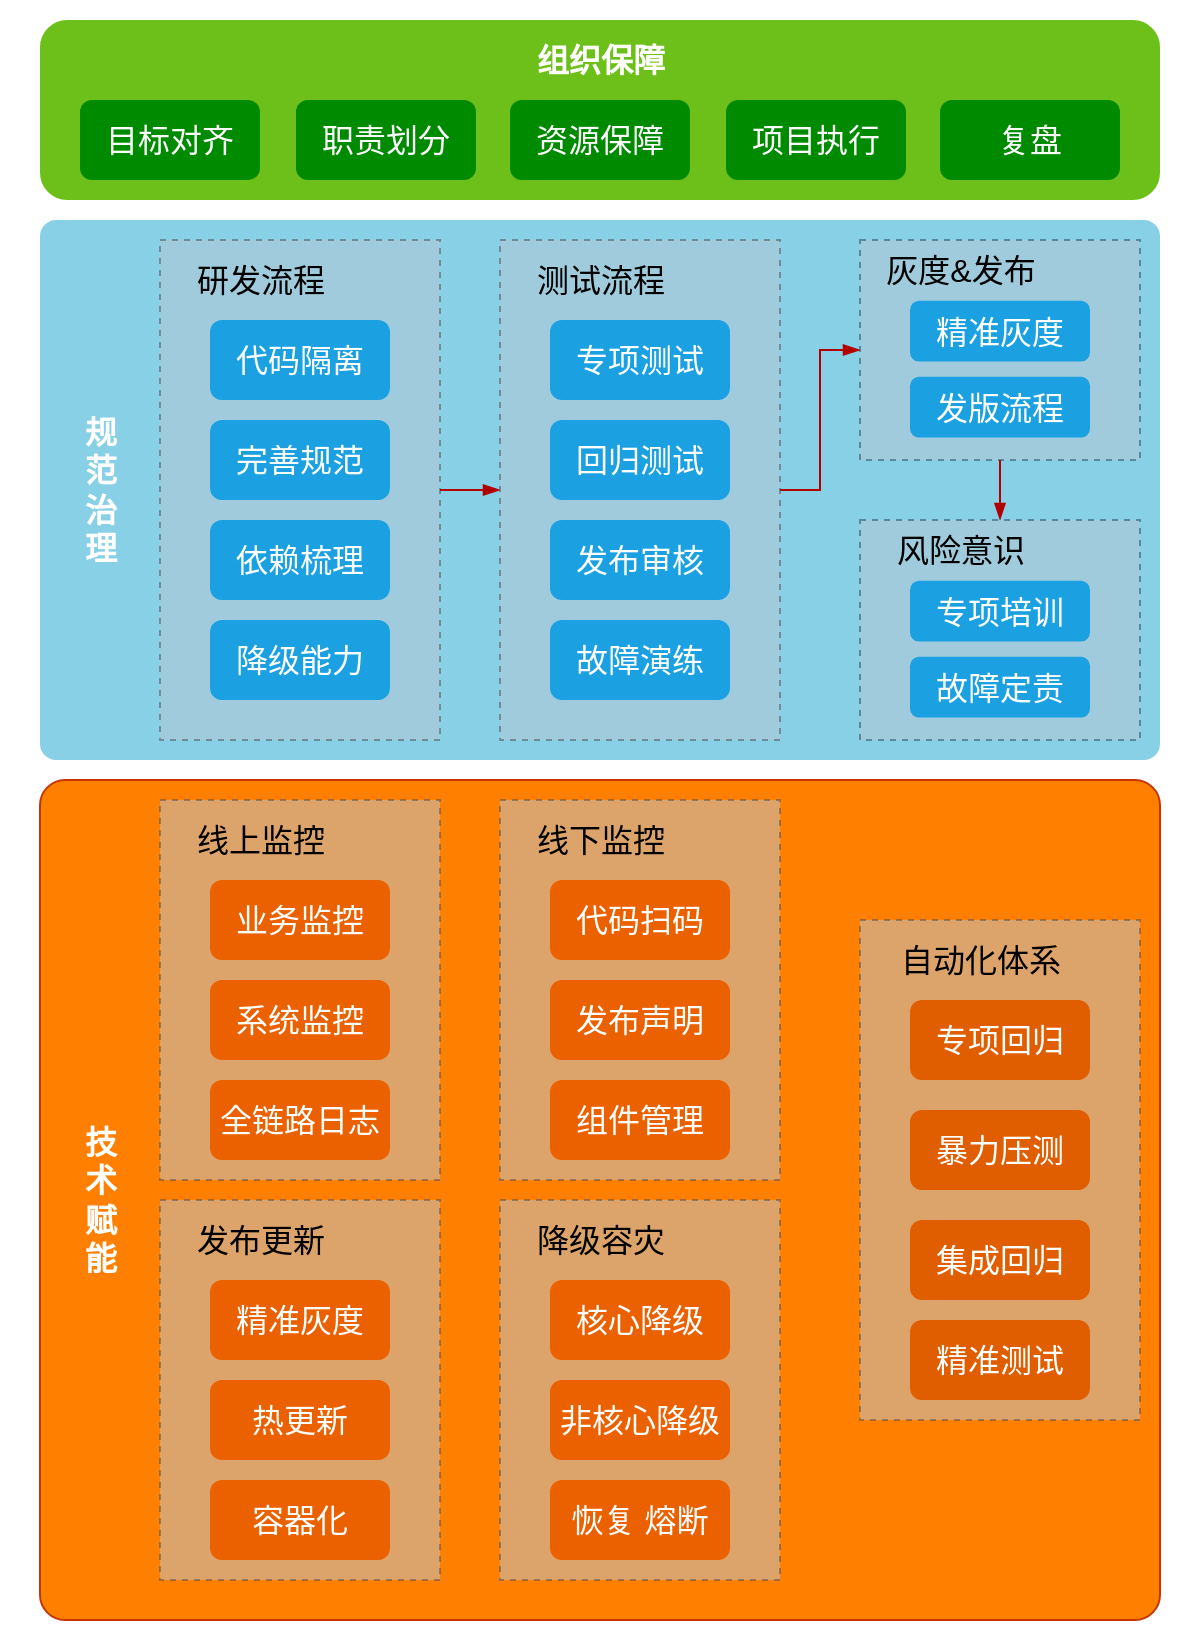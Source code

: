 <mxfile version="14.4.9" type="github">
  <diagram id="Ow_AVmy7Ml7WNaqZmlaC" name="Page-1">
    <mxGraphModel dx="484" dy="377" grid="1" gridSize="10" guides="1" tooltips="1" connect="1" arrows="1" fold="1" page="1" pageScale="1" pageWidth="827" pageHeight="1169" math="0" shadow="0">
      <root>
        <mxCell id="0" />
        <mxCell id="1" parent="0" />
        <mxCell id="CxhGN7uguc151sI_CERg-47" value="" style="rounded=0;whiteSpace=wrap;html=1;dashed=1;gradientColor=none;fontSize=14;fillColor=#FFFFFF;strokeColor=none;" parent="1" vertex="1">
          <mxGeometry x="60" y="70" width="600" height="820" as="geometry" />
        </mxCell>
        <mxCell id="0TEbAbj2sO7XbBUJldYK-2" value="" style="whiteSpace=wrap;html=1;dashed=1;fillColor=none;strokeColor=#4D4D4D;" parent="1" vertex="1">
          <mxGeometry x="140" y="190" width="140" height="250" as="geometry" />
        </mxCell>
        <mxCell id="0TEbAbj2sO7XbBUJldYK-76" value="" style="whiteSpace=wrap;html=1;dashed=1;fillColor=none;strokeColor=#4D4D4D;" parent="1" vertex="1">
          <mxGeometry x="310" y="190" width="140" height="250" as="geometry" />
        </mxCell>
        <mxCell id="0TEbAbj2sO7XbBUJldYK-70" value="" style="rounded=1;whiteSpace=wrap;html=1;fontSize=16;arcSize=3;fillColor=#88D0E6;strokeColor=none;" parent="1" vertex="1">
          <mxGeometry x="80" y="180" width="560" height="270" as="geometry" />
        </mxCell>
        <mxCell id="0TEbAbj2sO7XbBUJldYK-1" value="" style="rounded=1;whiteSpace=wrap;html=1;fontColor=#ffffff;strokeColor=none;fillColor=#6DBF1A;" parent="1" vertex="1">
          <mxGeometry x="80" y="80" width="560" height="90" as="geometry" />
        </mxCell>
        <mxCell id="0TEbAbj2sO7XbBUJldYK-10" value="" style="group;fillColor=#bac8d3;dashed=1;opacity=50;strokeColor=#4D4D4D;container=0;" parent="1" vertex="1" connectable="0">
          <mxGeometry x="140" y="190" width="140" height="250" as="geometry" />
        </mxCell>
        <mxCell id="0TEbAbj2sO7XbBUJldYK-29" style="edgeStyle=orthogonalEdgeStyle;rounded=0;jumpStyle=none;orthogonalLoop=1;jettySize=auto;html=1;exitX=1;exitY=0.5;exitDx=0;exitDy=0;entryX=0;entryY=0.5;entryDx=0;entryDy=0;endArrow=blockThin;endFill=1;fontSize=16;fillColor=#e51400;strokeColor=#B20000;" parent="1" source="0TEbAbj2sO7XbBUJldYK-2" target="0TEbAbj2sO7XbBUJldYK-12" edge="1">
          <mxGeometry relative="1" as="geometry" />
        </mxCell>
        <mxCell id="0TEbAbj2sO7XbBUJldYK-30" value="" style="group;opacity=50;dashed=1;" parent="1" vertex="1" connectable="0">
          <mxGeometry x="490" y="190" width="140" height="110" as="geometry" />
        </mxCell>
        <mxCell id="0TEbAbj2sO7XbBUJldYK-21" value="" style="whiteSpace=wrap;html=1;dashed=1;fillColor=#bac8d3;strokeColor=#23445d;opacity=50;" parent="0TEbAbj2sO7XbBUJldYK-30" vertex="1">
          <mxGeometry width="140" height="110" as="geometry" />
        </mxCell>
        <mxCell id="0TEbAbj2sO7XbBUJldYK-22" value="&lt;span style=&quot;font-weight: normal&quot;&gt;灰度&amp;amp;发布&lt;/span&gt;" style="text;strokeColor=none;fillColor=none;html=1;fontSize=16;fontStyle=1;verticalAlign=middle;align=center;dashed=1;" parent="0TEbAbj2sO7XbBUJldYK-30" vertex="1">
          <mxGeometry width="100" height="30.4" as="geometry" />
        </mxCell>
        <mxCell id="0TEbAbj2sO7XbBUJldYK-23" value="精准灰度" style="rounded=1;whiteSpace=wrap;html=1;dashed=1;fontSize=16;fillColor=#1ba1e2;fontColor=#ffffff;strokeColor=none;" parent="0TEbAbj2sO7XbBUJldYK-30" vertex="1">
          <mxGeometry x="25" y="30.4" width="90" height="30.4" as="geometry" />
        </mxCell>
        <mxCell id="0TEbAbj2sO7XbBUJldYK-24" value="发版流程" style="rounded=1;whiteSpace=wrap;html=1;dashed=1;fontSize=16;fillColor=#1ba1e2;fontColor=#ffffff;strokeColor=none;" parent="0TEbAbj2sO7XbBUJldYK-30" vertex="1">
          <mxGeometry x="25" y="68.4" width="90" height="30.4" as="geometry" />
        </mxCell>
        <mxCell id="0TEbAbj2sO7XbBUJldYK-53" value="" style="edgeStyle=orthogonalEdgeStyle;rounded=0;jumpStyle=none;orthogonalLoop=1;jettySize=auto;html=1;endArrow=blockThin;endFill=1;fontSize=16;entryX=0;entryY=0.5;entryDx=0;entryDy=0;fillColor=#e51400;strokeColor=#B20000;" parent="1" source="0TEbAbj2sO7XbBUJldYK-12" target="0TEbAbj2sO7XbBUJldYK-21" edge="1">
          <mxGeometry relative="1" as="geometry">
            <mxPoint x="640" y="300" as="targetPoint" />
          </mxGeometry>
        </mxCell>
        <mxCell id="0TEbAbj2sO7XbBUJldYK-65" value="" style="edgeStyle=orthogonalEdgeStyle;rounded=0;jumpStyle=none;orthogonalLoop=1;jettySize=auto;html=1;endArrow=blockThin;endFill=1;fontSize=16;fillColor=#e51400;strokeColor=#B20000;" parent="1" source="0TEbAbj2sO7XbBUJldYK-21" edge="1">
          <mxGeometry relative="1" as="geometry">
            <mxPoint x="560" y="330" as="targetPoint" />
          </mxGeometry>
        </mxCell>
        <mxCell id="0TEbAbj2sO7XbBUJldYK-39" value="" style="whiteSpace=wrap;html=1;dashed=1;fillColor=#bac8d3;strokeColor=#23445D;opacity=50;" parent="1" vertex="1">
          <mxGeometry x="490" y="330" width="140" height="110" as="geometry" />
        </mxCell>
        <mxCell id="0TEbAbj2sO7XbBUJldYK-40" value="&lt;span style=&quot;font-weight: normal&quot;&gt;风险意识&lt;/span&gt;" style="text;strokeColor=none;fillColor=none;html=1;fontSize=16;fontStyle=1;verticalAlign=middle;align=center;dashed=1;" parent="1" vertex="1">
          <mxGeometry x="490" y="330" width="100" height="30.4" as="geometry" />
        </mxCell>
        <mxCell id="0TEbAbj2sO7XbBUJldYK-41" value="专项培训" style="rounded=1;whiteSpace=wrap;html=1;dashed=1;fontSize=16;fillColor=#1ba1e2;fontColor=#ffffff;strokeColor=none;" parent="1" vertex="1">
          <mxGeometry x="515" y="360.4" width="90" height="30.4" as="geometry" />
        </mxCell>
        <mxCell id="0TEbAbj2sO7XbBUJldYK-42" value="故障定责" style="rounded=1;whiteSpace=wrap;html=1;dashed=1;fontSize=16;fillColor=#1ba1e2;fontColor=#ffffff;strokeColor=none;" parent="1" vertex="1">
          <mxGeometry x="515" y="398.4" width="90" height="30.4" as="geometry" />
        </mxCell>
        <mxCell id="0TEbAbj2sO7XbBUJldYK-71" value="&lt;font color=&quot;#ffffff&quot; style=&quot;font-size: 16px&quot;&gt;规&lt;br&gt;范&lt;br style=&quot;font-size: 16px&quot;&gt;治&lt;br&gt;理&lt;br&gt;&lt;/font&gt;" style="text;strokeColor=none;fillColor=none;html=1;fontSize=16;fontStyle=1;verticalAlign=middle;align=center;rounded=1;" parent="1" vertex="1">
          <mxGeometry x="90" y="295" width="40" height="40" as="geometry" />
        </mxCell>
        <mxCell id="0TEbAbj2sO7XbBUJldYK-72" value="" style="rounded=1;whiteSpace=wrap;html=1;fontSize=16;arcSize=3;strokeColor=#C73500;fontColor=#ffffff;fillColor=#FF8000;" parent="1" vertex="1">
          <mxGeometry x="80" y="460" width="560" height="420" as="geometry" />
        </mxCell>
        <mxCell id="0TEbAbj2sO7XbBUJldYK-73" value="&lt;font color=&quot;#ffffff&quot;&gt;技&lt;br&gt;术&lt;br&gt;赋&lt;br&gt;能&lt;br&gt;&lt;/font&gt;" style="text;strokeColor=none;fillColor=none;html=1;fontSize=16;fontStyle=1;verticalAlign=middle;align=center;rounded=1;" parent="1" vertex="1">
          <mxGeometry x="90" y="650" width="40" height="40" as="geometry" />
        </mxCell>
        <mxCell id="0TEbAbj2sO7XbBUJldYK-12" value="" style="whiteSpace=wrap;html=1;dashed=1;fillColor=#bac8d3;opacity=50;strokeColor=#4D4D4D;" parent="1" vertex="1">
          <mxGeometry x="310" y="190" width="140" height="250" as="geometry" />
        </mxCell>
        <mxCell id="0TEbAbj2sO7XbBUJldYK-13" value="测试流程" style="text;strokeColor=none;fillColor=none;html=1;fontSize=16;fontStyle=0;verticalAlign=middle;align=center;dashed=1;" parent="1" vertex="1">
          <mxGeometry x="310" y="190" width="100" height="40" as="geometry" />
        </mxCell>
        <mxCell id="0TEbAbj2sO7XbBUJldYK-14" value="专项测试" style="rounded=1;whiteSpace=wrap;html=1;dashed=1;fontSize=16;fillColor=#1ba1e2;fontColor=#ffffff;strokeColor=none;" parent="1" vertex="1">
          <mxGeometry x="335" y="230" width="90" height="40" as="geometry" />
        </mxCell>
        <mxCell id="0TEbAbj2sO7XbBUJldYK-15" value="回归测试" style="rounded=1;whiteSpace=wrap;html=1;dashed=1;fontSize=16;fillColor=#1ba1e2;fontColor=#ffffff;strokeColor=none;" parent="1" vertex="1">
          <mxGeometry x="335" y="280" width="90" height="40" as="geometry" />
        </mxCell>
        <mxCell id="0TEbAbj2sO7XbBUJldYK-16" value="发布审核" style="rounded=1;whiteSpace=wrap;html=1;dashed=1;fontSize=16;fillColor=#1ba1e2;fontColor=#ffffff;strokeColor=none;" parent="1" vertex="1">
          <mxGeometry x="335" y="330" width="90" height="40" as="geometry" />
        </mxCell>
        <mxCell id="0TEbAbj2sO7XbBUJldYK-17" value="故障演练" style="rounded=1;whiteSpace=wrap;html=1;dashed=1;fontSize=16;fillColor=#1ba1e2;fontColor=#ffffff;strokeColor=none;" parent="1" vertex="1">
          <mxGeometry x="335" y="380" width="90" height="40" as="geometry" />
        </mxCell>
        <mxCell id="0TEbAbj2sO7XbBUJldYK-4" value="&lt;span style=&quot;font-weight: normal&quot;&gt;研发流程&lt;/span&gt;" style="text;strokeColor=none;fillColor=none;html=1;fontSize=16;fontStyle=1;verticalAlign=middle;align=center;dashed=1;" parent="1" vertex="1">
          <mxGeometry x="140" y="190" width="100" height="40" as="geometry" />
        </mxCell>
        <mxCell id="0TEbAbj2sO7XbBUJldYK-5" value="代码隔离" style="rounded=1;whiteSpace=wrap;html=1;dashed=1;fontSize=16;fillColor=#1ba1e2;fontColor=#ffffff;strokeColor=none;" parent="1" vertex="1">
          <mxGeometry x="165" y="230" width="90" height="40" as="geometry" />
        </mxCell>
        <mxCell id="0TEbAbj2sO7XbBUJldYK-6" value="完善规范" style="rounded=1;whiteSpace=wrap;html=1;dashed=1;fontSize=16;fillColor=#1ba1e2;fontColor=#ffffff;strokeColor=none;" parent="1" vertex="1">
          <mxGeometry x="165" y="280" width="90" height="40" as="geometry" />
        </mxCell>
        <mxCell id="0TEbAbj2sO7XbBUJldYK-7" value="依赖梳理" style="rounded=1;whiteSpace=wrap;html=1;dashed=1;fontSize=16;fillColor=#1ba1e2;fontColor=#ffffff;strokeColor=none;" parent="1" vertex="1">
          <mxGeometry x="165" y="330" width="90" height="40" as="geometry" />
        </mxCell>
        <mxCell id="0TEbAbj2sO7XbBUJldYK-8" value="降级能力" style="rounded=1;whiteSpace=wrap;html=1;dashed=1;fontSize=16;fillColor=#1ba1e2;fontColor=#ffffff;strokeColor=none;" parent="1" vertex="1">
          <mxGeometry x="165" y="380" width="90" height="40" as="geometry" />
        </mxCell>
        <mxCell id="CxhGN7uguc151sI_CERg-1" value="" style="group;fillColor=#bac8d3;dashed=1;opacity=50;strokeColor=#4D4D4D;container=0;" parent="1" vertex="1" connectable="0">
          <mxGeometry x="140" y="470" width="140" height="190" as="geometry" />
        </mxCell>
        <mxCell id="CxhGN7uguc151sI_CERg-2" value="&lt;span style=&quot;font-weight: 400&quot;&gt;线上监控&lt;/span&gt;" style="text;strokeColor=none;fillColor=none;html=1;fontSize=16;fontStyle=1;verticalAlign=middle;align=center;dashed=1;" parent="1" vertex="1">
          <mxGeometry x="140" y="470" width="100" height="40" as="geometry" />
        </mxCell>
        <mxCell id="CxhGN7uguc151sI_CERg-13" value="业务监控" style="rounded=1;whiteSpace=wrap;html=1;dashed=1;fontSize=16;fontColor=#ffffff;fillColor=#EB6100;strokeColor=none;" parent="1" vertex="1">
          <mxGeometry x="165" y="510" width="90" height="40" as="geometry" />
        </mxCell>
        <mxCell id="CxhGN7uguc151sI_CERg-14" value="系统监控" style="rounded=1;whiteSpace=wrap;html=1;dashed=1;fontSize=16;fontColor=#ffffff;fillColor=#EB6100;strokeColor=none;" parent="1" vertex="1">
          <mxGeometry x="165" y="560" width="90" height="40" as="geometry" />
        </mxCell>
        <mxCell id="CxhGN7uguc151sI_CERg-15" value="全链路日志" style="rounded=1;whiteSpace=wrap;html=1;dashed=1;fontSize=16;fontColor=#ffffff;fillColor=#EB6100;strokeColor=none;" parent="1" vertex="1">
          <mxGeometry x="165" y="610" width="90" height="40" as="geometry" />
        </mxCell>
        <mxCell id="CxhGN7uguc151sI_CERg-20" value="" style="group;fillColor=#bac8d3;dashed=1;opacity=50;strokeColor=#4D4D4D;container=0;" parent="1" vertex="1" connectable="0">
          <mxGeometry x="310" y="470" width="140" height="190" as="geometry" />
        </mxCell>
        <mxCell id="CxhGN7uguc151sI_CERg-21" value="&lt;span style=&quot;font-weight: 400&quot;&gt;线下监控&lt;/span&gt;" style="text;strokeColor=none;fillColor=none;html=1;fontSize=16;fontStyle=1;verticalAlign=middle;align=center;dashed=1;" parent="1" vertex="1">
          <mxGeometry x="310" y="470" width="100" height="40" as="geometry" />
        </mxCell>
        <mxCell id="CxhGN7uguc151sI_CERg-23" value="代码扫码" style="rounded=1;whiteSpace=wrap;html=1;dashed=1;fontSize=16;fontColor=#ffffff;fillColor=#EB6100;strokeColor=none;" parent="1" vertex="1">
          <mxGeometry x="335" y="510" width="90" height="40" as="geometry" />
        </mxCell>
        <mxCell id="CxhGN7uguc151sI_CERg-24" value="发布声明" style="rounded=1;whiteSpace=wrap;html=1;dashed=1;fontSize=16;fontColor=#ffffff;fillColor=#EB6100;strokeColor=none;" parent="1" vertex="1">
          <mxGeometry x="335" y="560" width="90" height="40" as="geometry" />
        </mxCell>
        <mxCell id="CxhGN7uguc151sI_CERg-25" value="组件管理" style="rounded=1;whiteSpace=wrap;html=1;dashed=1;fontSize=16;fontColor=#ffffff;fillColor=#EB6100;strokeColor=none;" parent="1" vertex="1">
          <mxGeometry x="335" y="610" width="90" height="40" as="geometry" />
        </mxCell>
        <mxCell id="CxhGN7uguc151sI_CERg-26" value="" style="group;fillColor=#bac8d3;dashed=1;opacity=50;strokeColor=#4D4D4D;container=0;" parent="1" vertex="1" connectable="0">
          <mxGeometry x="140" y="670" width="140" height="190" as="geometry" />
        </mxCell>
        <mxCell id="CxhGN7uguc151sI_CERg-28" value="&lt;span style=&quot;font-weight: 400&quot;&gt;发布更新&lt;/span&gt;" style="text;strokeColor=none;fillColor=none;html=1;fontSize=16;fontStyle=1;verticalAlign=middle;align=center;dashed=1;" parent="1" vertex="1">
          <mxGeometry x="140" y="670" width="100" height="40" as="geometry" />
        </mxCell>
        <mxCell id="CxhGN7uguc151sI_CERg-30" value="精准灰度" style="rounded=1;whiteSpace=wrap;html=1;dashed=1;fontSize=16;fontColor=#ffffff;fillColor=#EB6100;strokeColor=none;" parent="1" vertex="1">
          <mxGeometry x="165" y="710" width="90" height="40" as="geometry" />
        </mxCell>
        <mxCell id="CxhGN7uguc151sI_CERg-31" value="热更新" style="rounded=1;whiteSpace=wrap;html=1;dashed=1;fontSize=16;fontColor=#ffffff;fillColor=#EB6100;strokeColor=none;" parent="1" vertex="1">
          <mxGeometry x="165" y="760" width="90" height="40" as="geometry" />
        </mxCell>
        <mxCell id="CxhGN7uguc151sI_CERg-32" value="容器化" style="rounded=1;whiteSpace=wrap;html=1;dashed=1;fontSize=16;fontColor=#ffffff;fillColor=#EB6100;strokeColor=none;" parent="1" vertex="1">
          <mxGeometry x="165" y="810" width="90" height="40" as="geometry" />
        </mxCell>
        <mxCell id="CxhGN7uguc151sI_CERg-33" value="" style="group;fillColor=#bac8d3;dashed=1;opacity=50;strokeColor=#4D4D4D;container=0;" parent="1" vertex="1" connectable="0">
          <mxGeometry x="310" y="670" width="140" height="190" as="geometry" />
        </mxCell>
        <mxCell id="CxhGN7uguc151sI_CERg-34" value="&lt;span style=&quot;font-weight: 400&quot;&gt;降级容灾&lt;/span&gt;" style="text;strokeColor=none;fillColor=none;html=1;fontSize=16;fontStyle=1;verticalAlign=middle;align=center;dashed=1;" parent="1" vertex="1">
          <mxGeometry x="310" y="670" width="100" height="40" as="geometry" />
        </mxCell>
        <mxCell id="CxhGN7uguc151sI_CERg-36" value="核心降级" style="rounded=1;whiteSpace=wrap;html=1;dashed=1;fontSize=16;fontColor=#ffffff;fillColor=#EB6100;strokeColor=none;" parent="1" vertex="1">
          <mxGeometry x="335" y="710" width="90" height="40" as="geometry" />
        </mxCell>
        <mxCell id="CxhGN7uguc151sI_CERg-37" value="非核心降级" style="rounded=1;whiteSpace=wrap;html=1;dashed=1;fontSize=16;fontColor=#ffffff;fillColor=#EB6100;strokeColor=none;" parent="1" vertex="1">
          <mxGeometry x="335" y="760" width="90" height="40" as="geometry" />
        </mxCell>
        <mxCell id="CxhGN7uguc151sI_CERg-38" value="恢复 熔断" style="rounded=1;whiteSpace=wrap;html=1;dashed=1;fontSize=16;fontColor=#ffffff;fillColor=#EB6100;strokeColor=none;" parent="1" vertex="1">
          <mxGeometry x="335" y="810" width="90" height="40" as="geometry" />
        </mxCell>
        <mxCell id="CxhGN7uguc151sI_CERg-39" value="" style="group" parent="1" vertex="1" connectable="0">
          <mxGeometry x="490" y="530" width="140" height="250" as="geometry" />
        </mxCell>
        <mxCell id="CxhGN7uguc151sI_CERg-3" value="" style="group;fillColor=#bac8d3;dashed=1;opacity=50;strokeColor=#4D4D4D;container=0;" parent="CxhGN7uguc151sI_CERg-39" vertex="1" connectable="0">
          <mxGeometry width="140" height="250" as="geometry" />
        </mxCell>
        <mxCell id="CxhGN7uguc151sI_CERg-4" value="&lt;span style=&quot;font-weight: 400&quot;&gt;&lt;font style=&quot;font-size: 16px&quot;&gt;自动化体系&lt;/font&gt;&lt;/span&gt;" style="text;strokeColor=none;fillColor=none;html=1;fontSize=16;fontStyle=1;verticalAlign=middle;align=center;dashed=1;" parent="CxhGN7uguc151sI_CERg-39" vertex="1">
          <mxGeometry width="120" height="40" as="geometry" />
        </mxCell>
        <mxCell id="CxhGN7uguc151sI_CERg-9" value="专项回归" style="rounded=1;whiteSpace=wrap;html=1;dashed=1;fontSize=16;fontColor=#ffffff;fillColor=#E05D00;strokeColor=none;" parent="CxhGN7uguc151sI_CERg-39" vertex="1">
          <mxGeometry x="25" y="40" width="90" height="40" as="geometry" />
        </mxCell>
        <mxCell id="CxhGN7uguc151sI_CERg-10" value="暴力压测" style="rounded=1;whiteSpace=wrap;html=1;dashed=1;fontSize=16;fontColor=#ffffff;fillColor=#E05D00;strokeColor=none;" parent="CxhGN7uguc151sI_CERg-39" vertex="1">
          <mxGeometry x="25" y="95" width="90" height="40" as="geometry" />
        </mxCell>
        <mxCell id="CxhGN7uguc151sI_CERg-11" value="集成回归" style="rounded=1;whiteSpace=wrap;html=1;dashed=1;fontSize=16;fontColor=#ffffff;fillColor=#E05D00;strokeColor=none;" parent="CxhGN7uguc151sI_CERg-39" vertex="1">
          <mxGeometry x="25" y="150" width="90" height="40" as="geometry" />
        </mxCell>
        <mxCell id="CxhGN7uguc151sI_CERg-12" value="精准测试" style="rounded=1;whiteSpace=wrap;html=1;dashed=1;fontSize=16;fontColor=#ffffff;fillColor=#E05D00;strokeColor=none;" parent="CxhGN7uguc151sI_CERg-39" vertex="1">
          <mxGeometry x="25" y="200" width="90" height="40" as="geometry" />
        </mxCell>
        <mxCell id="CxhGN7uguc151sI_CERg-41" value="目标对齐" style="rounded=1;whiteSpace=wrap;html=1;dashed=1;fontSize=16;fontColor=#ffffff;fillColor=#008a00;strokeColor=none;" parent="1" vertex="1">
          <mxGeometry x="100" y="120" width="90" height="40" as="geometry" />
        </mxCell>
        <mxCell id="CxhGN7uguc151sI_CERg-42" value="资源保障" style="rounded=1;whiteSpace=wrap;html=1;dashed=1;fontSize=16;fontColor=#ffffff;fillColor=#008a00;strokeColor=none;" parent="1" vertex="1">
          <mxGeometry x="315" y="120" width="90" height="40" as="geometry" />
        </mxCell>
        <mxCell id="CxhGN7uguc151sI_CERg-43" value="职责划分" style="rounded=1;whiteSpace=wrap;html=1;dashed=1;fontSize=16;fontColor=#ffffff;fillColor=#008a00;strokeColor=none;" parent="1" vertex="1">
          <mxGeometry x="208" y="120" width="90" height="40" as="geometry" />
        </mxCell>
        <mxCell id="CxhGN7uguc151sI_CERg-44" value="项目执行" style="rounded=1;whiteSpace=wrap;html=1;dashed=1;fontSize=16;fontColor=#ffffff;fillColor=#008a00;strokeColor=none;" parent="1" vertex="1">
          <mxGeometry x="423" y="120" width="90" height="40" as="geometry" />
        </mxCell>
        <mxCell id="CxhGN7uguc151sI_CERg-45" value="&lt;font color=&quot;#ffffff&quot; style=&quot;font-size: 16px&quot;&gt;组织保障&lt;br&gt;&lt;/font&gt;" style="text;strokeColor=none;fillColor=none;html=1;fontSize=16;fontStyle=1;verticalAlign=middle;align=center;rounded=1;" parent="1" vertex="1">
          <mxGeometry x="340" y="80" width="40" height="40" as="geometry" />
        </mxCell>
        <mxCell id="CxhGN7uguc151sI_CERg-46" value="复盘" style="rounded=1;whiteSpace=wrap;html=1;dashed=1;fontSize=16;fontColor=#ffffff;fillColor=#008a00;strokeColor=none;" parent="1" vertex="1">
          <mxGeometry x="530" y="120" width="90" height="40" as="geometry" />
        </mxCell>
      </root>
    </mxGraphModel>
  </diagram>
</mxfile>
